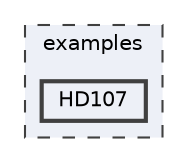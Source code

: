 digraph "/home/runner/work/FastLED/FastLED/examples/HD107"
{
 // INTERACTIVE_SVG=YES
 // LATEX_PDF_SIZE
  bgcolor="transparent";
  edge [fontname=Helvetica,fontsize=10,labelfontname=Helvetica,labelfontsize=10];
  node [fontname=Helvetica,fontsize=10,shape=box,height=0.2,width=0.4];
  compound=true
  subgraph clusterdir_d28a4824dc47e487b107a5db32ef43c4 {
    graph [ bgcolor="#edf0f7", pencolor="grey25", label="examples", fontname=Helvetica,fontsize=10 style="filled,dashed", URL="dir_d28a4824dc47e487b107a5db32ef43c4.html",tooltip=""]
  dir_198c7e66809ffe209271e4bbb6691565 [label="HD107", fillcolor="#edf0f7", color="grey25", style="filled,bold", URL="dir_198c7e66809ffe209271e4bbb6691565.html",tooltip=""];
  }
}
